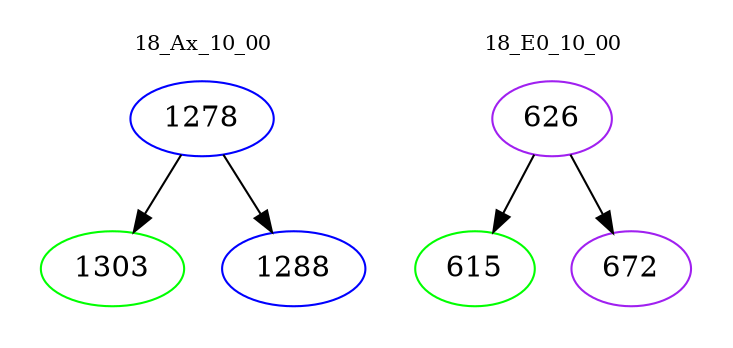 digraph{
subgraph cluster_0 {
color = white
label = "18_Ax_10_00";
fontsize=10;
T0_1278 [label="1278", color="blue"]
T0_1278 -> T0_1303 [color="black"]
T0_1303 [label="1303", color="green"]
T0_1278 -> T0_1288 [color="black"]
T0_1288 [label="1288", color="blue"]
}
subgraph cluster_1 {
color = white
label = "18_E0_10_00";
fontsize=10;
T1_626 [label="626", color="purple"]
T1_626 -> T1_615 [color="black"]
T1_615 [label="615", color="green"]
T1_626 -> T1_672 [color="black"]
T1_672 [label="672", color="purple"]
}
}
